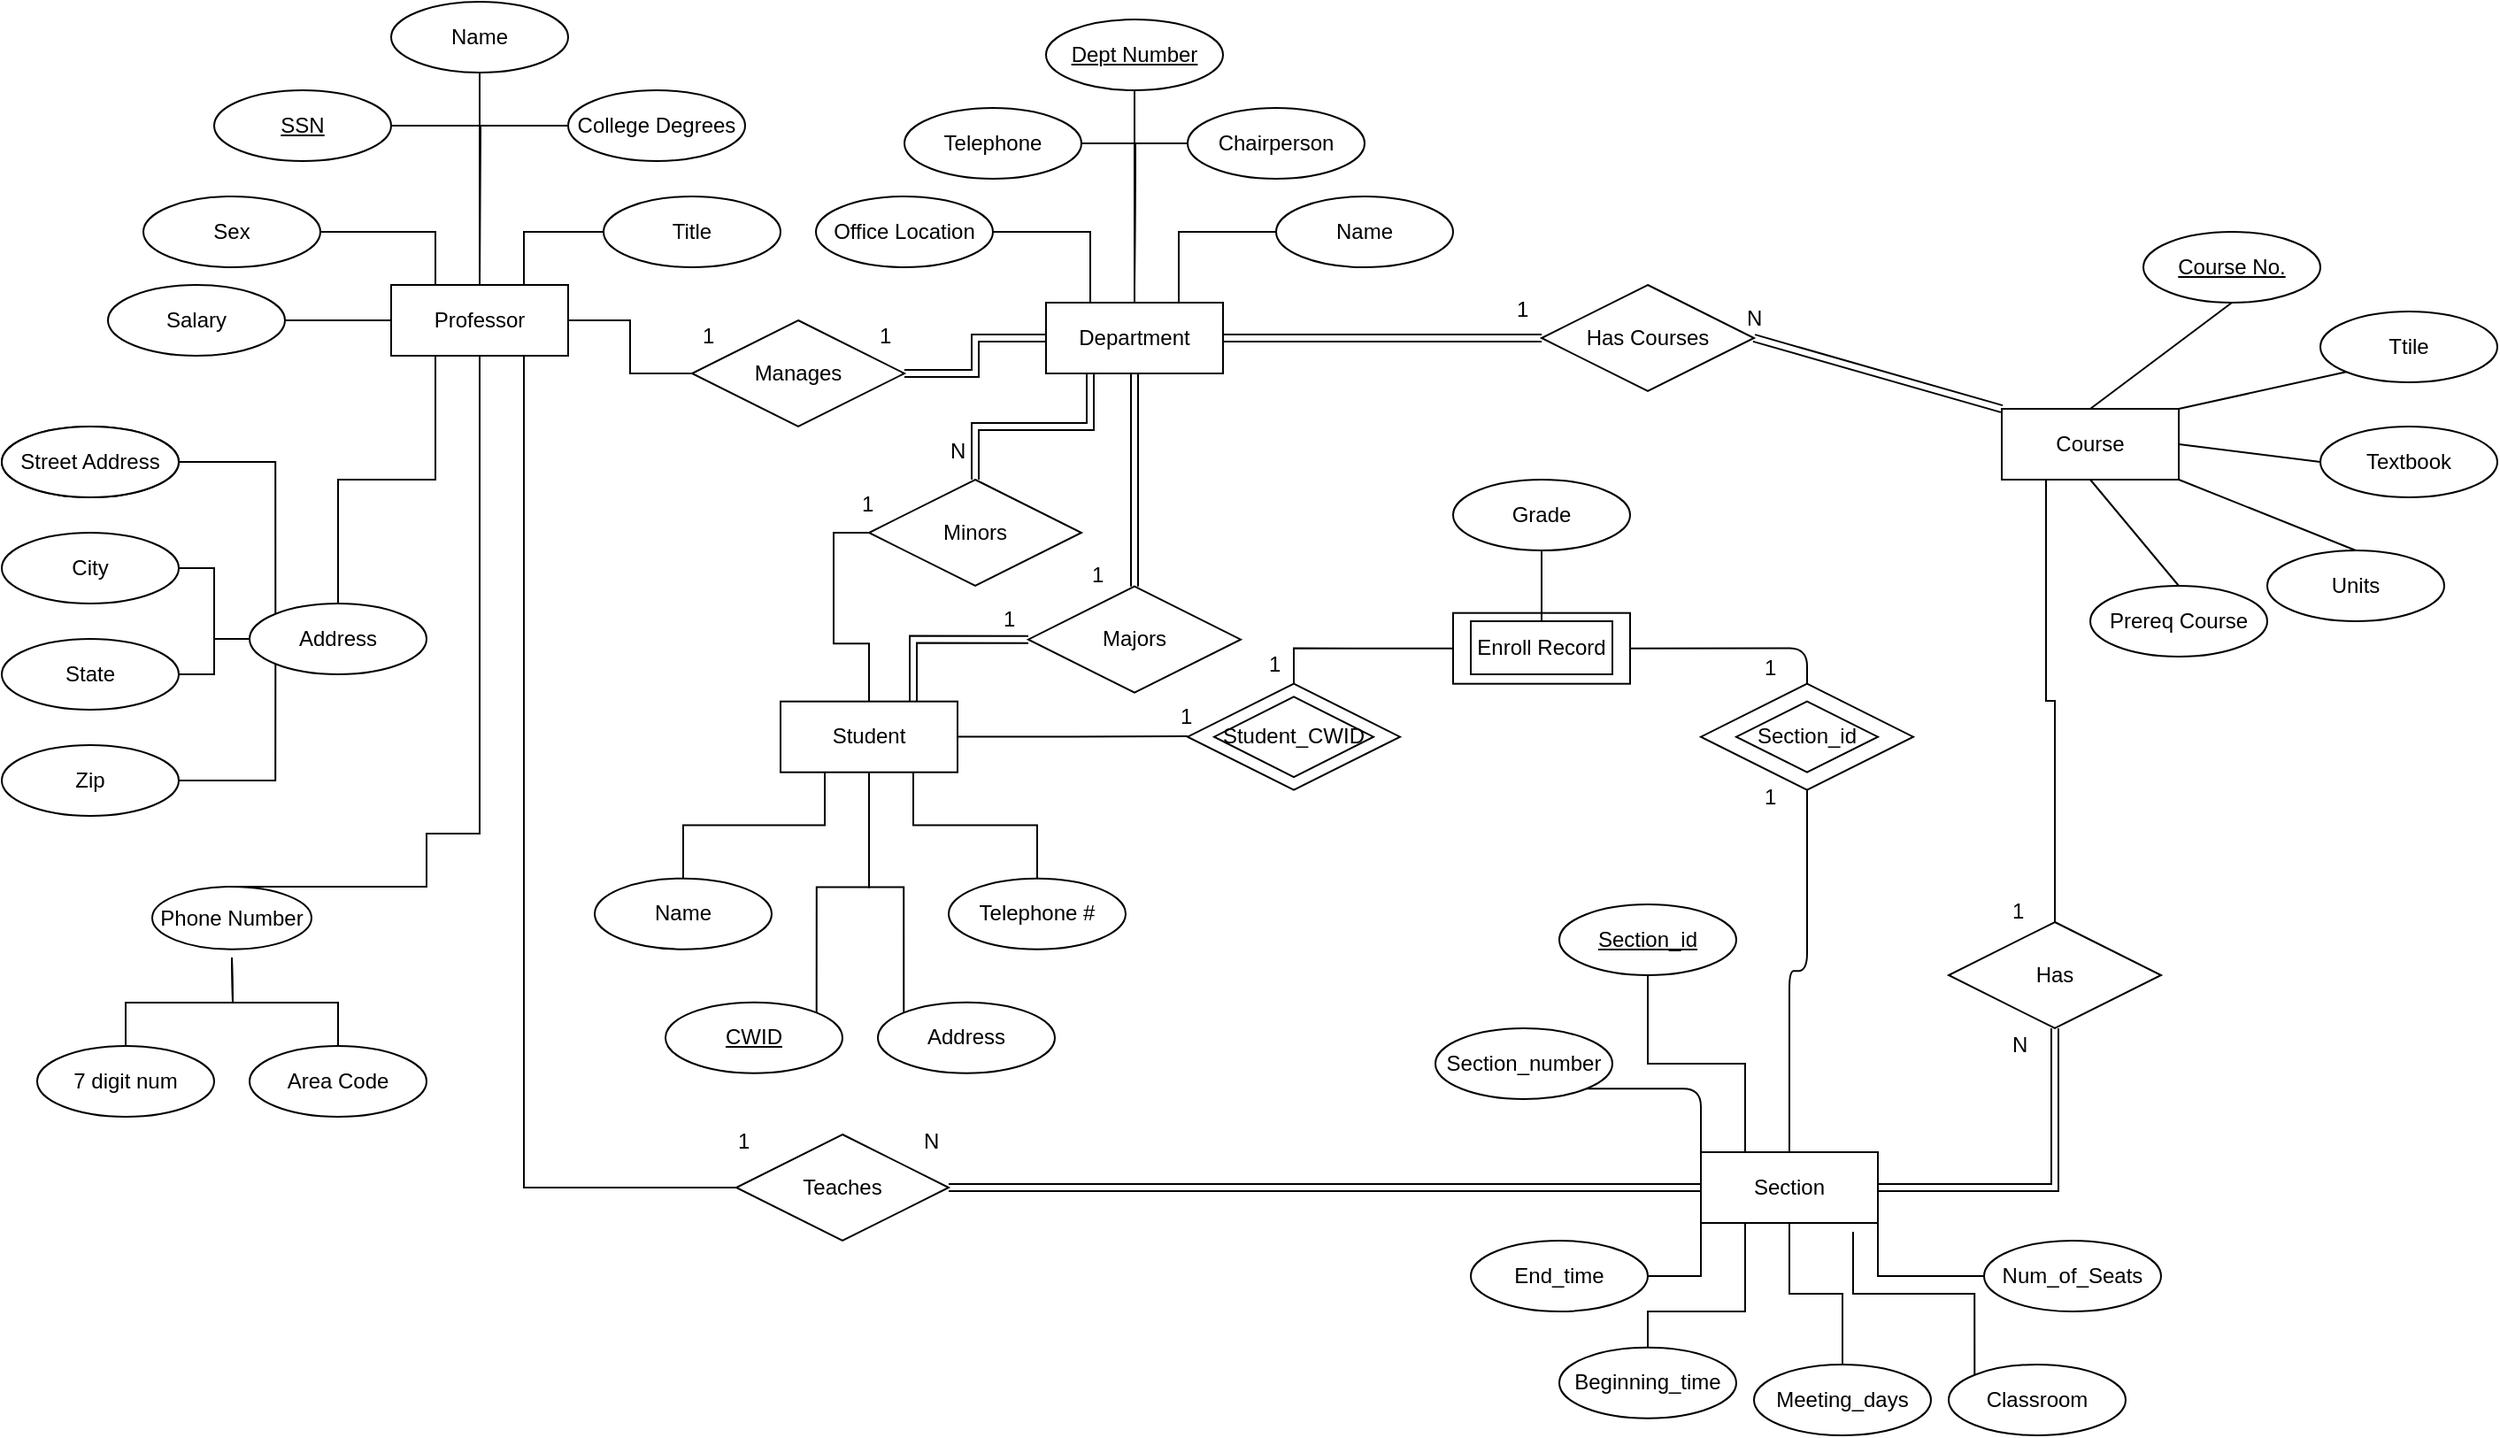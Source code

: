 <mxfile>
    <diagram id="AXxeeKyuV5BmA-bGrMTp" name="Page-1">
        <mxGraphModel dx="2447" dy="1129" grid="1" gridSize="10" guides="1" tooltips="1" connect="1" arrows="1" fold="1" page="1" pageScale="1" pageWidth="850" pageHeight="1100" math="0" shadow="0">
            <root>
                <mxCell id="0"/>
                <mxCell id="1" parent="0"/>
                <mxCell id="84" style="edgeStyle=orthogonalEdgeStyle;rounded=0;orthogonalLoop=1;jettySize=auto;html=1;exitX=0.75;exitY=1;exitDx=0;exitDy=0;entryX=0.5;entryY=0;entryDx=0;entryDy=0;endArrow=none;endFill=0;" parent="1" source="2" edge="1">
                    <mxGeometry relative="1" as="geometry">
                        <Array as="points">
                            <mxPoint x="220" y="210"/>
                            <mxPoint x="220" y="480"/>
                            <mxPoint x="190" y="480"/>
                        </Array>
                        <mxPoint x="80" y="510" as="targetPoint"/>
                    </mxGeometry>
                </mxCell>
                <mxCell id="125" style="edgeStyle=orthogonalEdgeStyle;rounded=0;orthogonalLoop=1;jettySize=auto;html=1;exitX=0.75;exitY=1;exitDx=0;exitDy=0;entryX=0;entryY=0.5;entryDx=0;entryDy=0;endArrow=none;endFill=0;" parent="1" source="2" target="124" edge="1">
                    <mxGeometry relative="1" as="geometry"/>
                </mxCell>
                <mxCell id="2" value="Professor" style="whiteSpace=wrap;html=1;align=center;" parent="1" vertex="1">
                    <mxGeometry x="170" y="170" width="100" height="40" as="geometry"/>
                </mxCell>
                <mxCell id="105" style="edgeStyle=orthogonalEdgeStyle;rounded=0;orthogonalLoop=1;jettySize=auto;html=1;exitX=1;exitY=0.5;exitDx=0;exitDy=0;entryX=0.5;entryY=0;entryDx=0;entryDy=0;endArrow=none;endFill=0;" parent="1" source="4" target="2" edge="1">
                    <mxGeometry relative="1" as="geometry"/>
                </mxCell>
                <mxCell id="4" value="&lt;u&gt;SSN&lt;/u&gt;" style="ellipse;whiteSpace=wrap;html=1;align=center;" parent="1" vertex="1">
                    <mxGeometry x="70" y="60" width="100" height="40" as="geometry"/>
                </mxCell>
                <mxCell id="8" value="" style="edgeStyle=orthogonalEdgeStyle;rounded=0;orthogonalLoop=1;jettySize=auto;html=1;endArrow=none;endFill=0;" parent="1" source="9" target="2" edge="1">
                    <mxGeometry relative="1" as="geometry"/>
                </mxCell>
                <mxCell id="9" value="Name" style="ellipse;whiteSpace=wrap;html=1;align=center;" parent="1" vertex="1">
                    <mxGeometry x="170" y="10" width="100" height="40" as="geometry"/>
                </mxCell>
                <mxCell id="10" style="edgeStyle=orthogonalEdgeStyle;rounded=0;orthogonalLoop=1;jettySize=auto;html=1;exitX=0.5;exitY=0;exitDx=0;exitDy=0;entryX=0.25;entryY=1;entryDx=0;entryDy=0;endArrow=none;endFill=0;" parent="1" source="12" target="2" edge="1">
                    <mxGeometry relative="1" as="geometry"/>
                </mxCell>
                <mxCell id="11" value="" style="edgeStyle=orthogonalEdgeStyle;rounded=0;orthogonalLoop=1;jettySize=auto;html=1;endArrow=none;endFill=0;" parent="1" source="12" target="23" edge="1">
                    <mxGeometry relative="1" as="geometry"/>
                </mxCell>
                <mxCell id="12" value="Address" style="ellipse;whiteSpace=wrap;html=1;align=center;" parent="1" vertex="1">
                    <mxGeometry x="90" y="350" width="100" height="40" as="geometry"/>
                </mxCell>
                <mxCell id="106" style="edgeStyle=orthogonalEdgeStyle;rounded=0;orthogonalLoop=1;jettySize=auto;html=1;exitX=1;exitY=0.5;exitDx=0;exitDy=0;entryX=0.25;entryY=0;entryDx=0;entryDy=0;endArrow=none;endFill=0;" parent="1" source="14" target="2" edge="1">
                    <mxGeometry relative="1" as="geometry"/>
                </mxCell>
                <mxCell id="14" value="Sex" style="ellipse;whiteSpace=wrap;html=1;align=center;" parent="1" vertex="1">
                    <mxGeometry x="30" y="120" width="100" height="40" as="geometry"/>
                </mxCell>
                <mxCell id="109" style="edgeStyle=orthogonalEdgeStyle;rounded=0;orthogonalLoop=1;jettySize=auto;html=1;exitX=0;exitY=0.5;exitDx=0;exitDy=0;entryX=0.75;entryY=0;entryDx=0;entryDy=0;endArrow=none;endFill=0;" parent="1" source="16" target="2" edge="1">
                    <mxGeometry relative="1" as="geometry"/>
                </mxCell>
                <mxCell id="16" value="Title&lt;span style=&quot;color: rgba(0 , 0 , 0 , 0) ; font-family: monospace ; font-size: 0px&quot;&gt;%3CmxGraphModel%3E%3Croot%3E%3CmxCell%20id%3D%220%22%2F%3E%3CmxCell%20id%3D%221%22%20parent%3D%220%22%2F%3E%3CmxCell%20id%3D%222%22%20value%3D%22Address%22%20style%3D%22ellipse%3BwhiteSpace%3Dwrap%3Bhtml%3D1%3Balign%3Dcenter%3B%22%20vertex%3D%221%22%20parent%3D%221%22%3E%3CmxGeometry%20x%3D%2230%22%20y%3D%22230%22%20width%3D%22100%22%20height%3D%2240%22%20as%3D%22geometry%22%2F%3E%3C%2FmxCell%3E%3C%2Froot%3E%3C%2FmxGraphModel%3E&lt;/span&gt;" style="ellipse;whiteSpace=wrap;html=1;align=center;" parent="1" vertex="1">
                    <mxGeometry x="290" y="120" width="100" height="40" as="geometry"/>
                </mxCell>
                <mxCell id="108" value="" style="edgeStyle=orthogonalEdgeStyle;rounded=0;orthogonalLoop=1;jettySize=auto;html=1;endArrow=none;endFill=0;" parent="1" source="18" target="2" edge="1">
                    <mxGeometry relative="1" as="geometry"/>
                </mxCell>
                <mxCell id="18" value="Salary&lt;span style=&quot;color: rgba(0 , 0 , 0 , 0) ; font-family: monospace ; font-size: 0px&quot;&gt;%3CmxGraphModel%3E%3Croot%3E%3CmxCell%20id%3D%220%22%2F%3E%3CmxCell%20id%3D%221%22%20parent%3D%220%22%2F%3E%3CmxCell%20id%3D%222%22%20value%3D%22Address%22%20style%3D%22ellipse%3BwhiteSpace%3Dwrap%3Bhtml%3D1%3Balign%3Dcenter%3B%22%20vertex%3D%221%22%20parent%3D%221%22%3E%3CmxGeometry%20x%3D%2230%22%20y%3D%22230%22%20width%3D%22100%22%20height%3D%2240%22%20as%3D%22geometry%22%2F%3E%3C%2FmxCell%3E%3C%2Froot%3E%3C%2FmxGraphModel%3E&lt;/span&gt;" style="ellipse;whiteSpace=wrap;html=1;align=center;" parent="1" vertex="1">
                    <mxGeometry x="10" y="170" width="100" height="40" as="geometry"/>
                </mxCell>
                <mxCell id="104" style="edgeStyle=orthogonalEdgeStyle;rounded=0;orthogonalLoop=1;jettySize=auto;html=1;exitX=0;exitY=0.5;exitDx=0;exitDy=0;endArrow=none;endFill=0;" parent="1" source="20" edge="1">
                    <mxGeometry relative="1" as="geometry">
                        <mxPoint x="220" y="170" as="targetPoint"/>
                    </mxGeometry>
                </mxCell>
                <mxCell id="20" value="College Degrees" style="ellipse;whiteSpace=wrap;html=1;align=center;" parent="1" vertex="1">
                    <mxGeometry x="270" y="60" width="100" height="40" as="geometry"/>
                </mxCell>
                <mxCell id="21" style="edgeStyle=orthogonalEdgeStyle;rounded=0;orthogonalLoop=1;jettySize=auto;html=1;exitX=1;exitY=0.5;exitDx=0;exitDy=0;entryX=0;entryY=0.5;entryDx=0;entryDy=0;endArrow=none;endFill=0;" parent="1" source="22" target="12" edge="1">
                    <mxGeometry relative="1" as="geometry"/>
                </mxCell>
                <mxCell id="22" value="State&lt;span style=&quot;color: rgba(0 , 0 , 0 , 0) ; font-family: monospace ; font-size: 0px&quot;&gt;%3CmxGraphModel%3E%3Croot%3E%3CmxCell%20id%3D%220%22%2F%3E%3CmxCell%20id%3D%221%22%20parent%3D%220%22%2F%3E%3CmxCell%20id%3D%222%22%20value%3D%22Address%22%20style%3D%22ellipse%3BwhiteSpace%3Dwrap%3Bhtml%3D1%3Balign%3Dcenter%3B%22%20vertex%3D%221%22%20parent%3D%221%22%3E%3CmxGeometry%20x%3D%2290%22%20y%3D%22240%22%20width%3D%22100%22%20height%3D%2240%22%20as%3D%22geometry%22%2F%3E%3C%2FmxCell%3E%3C%2Froot%3E%3C%2FmxGraphModel%3E&lt;/span&gt;&lt;span style=&quot;color: rgba(0 , 0 , 0 , 0) ; font-family: monospace ; font-size: 0px&quot;&gt;%3CmxGraphModel%3E%3Croot%3E%3CmxCell%20id%3D%220%22%2F%3E%3CmxCell%20id%3D%221%22%20parent%3D%220%22%2F%3E%3CmxCell%20id%3D%222%22%20value%3D%22Address%22%20style%3D%22ellipse%3BwhiteSpace%3Dwrap%3Bhtml%3D1%3Balign%3Dcenter%3B%22%20vertex%3D%221%22%20parent%3D%221%22%3E%3CmxGeometry%20x%3D%2290%22%20y%3D%22240%22%20width%3D%22100%22%20height%3D%2240%22%20as%3D%22geometry%22%2F%3E%3C%2FmxCell%3E%3C%2Froot%3E%3C%2FmxGraphModel%3E&lt;/span&gt;" style="ellipse;whiteSpace=wrap;html=1;align=center;" parent="1" vertex="1">
                    <mxGeometry x="-50" y="370" width="100" height="40" as="geometry"/>
                </mxCell>
                <mxCell id="23" value="City" style="ellipse;whiteSpace=wrap;html=1;align=center;" parent="1" vertex="1">
                    <mxGeometry x="-50" y="310" width="100" height="40" as="geometry"/>
                </mxCell>
                <mxCell id="24" style="edgeStyle=orthogonalEdgeStyle;rounded=0;orthogonalLoop=1;jettySize=auto;html=1;exitX=1;exitY=0.5;exitDx=0;exitDy=0;entryX=0;entryY=0;entryDx=0;entryDy=0;endArrow=none;endFill=0;" parent="1" source="25" target="12" edge="1">
                    <mxGeometry relative="1" as="geometry"/>
                </mxCell>
                <mxCell id="25" value="" style="ellipse;whiteSpace=wrap;html=1;align=center;" parent="1" vertex="1">
                    <mxGeometry x="-50" y="250" width="100" height="40" as="geometry"/>
                </mxCell>
                <mxCell id="26" style="edgeStyle=orthogonalEdgeStyle;rounded=0;orthogonalLoop=1;jettySize=auto;html=1;exitX=1;exitY=0.5;exitDx=0;exitDy=0;entryX=0;entryY=1;entryDx=0;entryDy=0;endArrow=none;endFill=0;" parent="1" source="27" target="12" edge="1">
                    <mxGeometry relative="1" as="geometry"/>
                </mxCell>
                <mxCell id="27" value="Zip" style="ellipse;whiteSpace=wrap;html=1;align=center;" parent="1" vertex="1">
                    <mxGeometry x="-50" y="430" width="100" height="40" as="geometry"/>
                </mxCell>
                <mxCell id="92" style="edgeStyle=orthogonalEdgeStyle;rounded=0;orthogonalLoop=1;jettySize=auto;html=1;exitX=0.5;exitY=0;exitDx=0;exitDy=0;entryX=0.5;entryY=1;entryDx=0;entryDy=0;endArrow=none;endFill=0;" parent="1" source="29" edge="1">
                    <mxGeometry relative="1" as="geometry">
                        <mxPoint x="80" y="550" as="targetPoint"/>
                    </mxGeometry>
                </mxCell>
                <mxCell id="29" value="Area Code" style="ellipse;whiteSpace=wrap;html=1;align=center;" parent="1" vertex="1">
                    <mxGeometry x="90" y="600" width="100" height="40" as="geometry"/>
                </mxCell>
                <mxCell id="91" style="edgeStyle=orthogonalEdgeStyle;rounded=0;orthogonalLoop=1;jettySize=auto;html=1;exitX=0.5;exitY=0;exitDx=0;exitDy=0;entryX=0.5;entryY=1;entryDx=0;entryDy=0;endArrow=none;endFill=0;" parent="1" source="30" edge="1">
                    <mxGeometry relative="1" as="geometry">
                        <mxPoint x="80" y="550" as="targetPoint"/>
                    </mxGeometry>
                </mxCell>
                <mxCell id="30" value="7 digit num" style="ellipse;whiteSpace=wrap;html=1;align=center;" parent="1" vertex="1">
                    <mxGeometry x="-30" y="600" width="100" height="40" as="geometry"/>
                </mxCell>
                <mxCell id="73" style="edgeStyle=orthogonalEdgeStyle;rounded=0;orthogonalLoop=1;jettySize=auto;html=1;exitX=0.5;exitY=0;exitDx=0;exitDy=0;entryX=0.5;entryY=1;entryDx=0;entryDy=0;endArrow=none;endFill=0;" parent="1" source="32" target="33" edge="1">
                    <mxGeometry relative="1" as="geometry"/>
                </mxCell>
                <mxCell id="184" style="edgeStyle=none;html=1;exitX=1;exitY=0.5;exitDx=0;exitDy=0;entryX=0;entryY=0.5;entryDx=0;entryDy=0;endArrow=none;endFill=0;shape=link;" parent="1" source="32" target="183" edge="1">
                    <mxGeometry relative="1" as="geometry"/>
                </mxCell>
                <mxCell id="32" value="Department" style="whiteSpace=wrap;html=1;align=center;" parent="1" vertex="1">
                    <mxGeometry x="540" y="180" width="100" height="40" as="geometry"/>
                </mxCell>
                <mxCell id="33" value="&lt;u&gt;Dept Number&lt;/u&gt;" style="ellipse;whiteSpace=wrap;html=1;align=center;" parent="1" vertex="1">
                    <mxGeometry x="540" y="20" width="100" height="40" as="geometry"/>
                </mxCell>
                <mxCell id="74" value="Course" style="whiteSpace=wrap;html=1;align=center;" parent="1" vertex="1">
                    <mxGeometry x="1080" y="240" width="100" height="40" as="geometry"/>
                </mxCell>
                <mxCell id="98" style="edgeStyle=orthogonalEdgeStyle;rounded=0;orthogonalLoop=1;jettySize=auto;html=1;exitX=1;exitY=0.5;exitDx=0;exitDy=0;endArrow=none;endFill=0;" parent="1" source="75" edge="1">
                    <mxGeometry relative="1" as="geometry">
                        <mxPoint x="590" y="170" as="targetPoint"/>
                    </mxGeometry>
                </mxCell>
                <mxCell id="75" value="Telephone" style="ellipse;whiteSpace=wrap;html=1;align=center;" parent="1" vertex="1">
                    <mxGeometry x="460" y="70" width="100" height="40" as="geometry"/>
                </mxCell>
                <mxCell id="102" style="edgeStyle=orthogonalEdgeStyle;rounded=0;orthogonalLoop=1;jettySize=auto;html=1;exitX=0;exitY=0.5;exitDx=0;exitDy=0;entryX=0.75;entryY=0;entryDx=0;entryDy=0;endArrow=none;endFill=0;" parent="1" source="76" target="32" edge="1">
                    <mxGeometry relative="1" as="geometry"/>
                </mxCell>
                <mxCell id="76" value="Name&lt;span style=&quot;color: rgba(0 , 0 , 0 , 0) ; font-family: monospace ; font-size: 0px&quot;&gt;%3CmxGraphModel%3E%3Croot%3E%3CmxCell%20id%3D%220%22%2F%3E%3CmxCell%20id%3D%221%22%20parent%3D%220%22%2F%3E%3CmxCell%20id%3D%222%22%20value%3D%22%26lt%3Bu%26gt%3BUnique%20Number%26lt%3B%2Fu%26gt%3B%22%20style%3D%22ellipse%3BwhiteSpace%3Dwrap%3Bhtml%3D1%3Balign%3Dcenter%3B%22%20vertex%3D%221%22%20parent%3D%221%22%3E%3CmxGeometry%20x%3D%22510%22%20y%3D%22390%22%20width%3D%22100%22%20height%3D%2240%22%20as%3D%22geometry%22%2F%3E%3C%2FmxCell%3E%3C%2Froot%3E%3C%2FmxGraphModel%3E&lt;/span&gt;" style="ellipse;whiteSpace=wrap;html=1;align=center;" parent="1" vertex="1">
                    <mxGeometry x="670" y="120" width="100" height="40" as="geometry"/>
                </mxCell>
                <mxCell id="77" value="Course No." style="ellipse;whiteSpace=wrap;html=1;align=center;fontStyle=4;" parent="1" vertex="1">
                    <mxGeometry x="1160" y="140" width="100" height="40" as="geometry"/>
                </mxCell>
                <mxCell id="97" style="edgeStyle=orthogonalEdgeStyle;rounded=0;orthogonalLoop=1;jettySize=auto;html=1;exitX=1;exitY=0.5;exitDx=0;exitDy=0;entryX=0.25;entryY=0;entryDx=0;entryDy=0;endArrow=none;endFill=0;" parent="1" source="78" target="32" edge="1">
                    <mxGeometry relative="1" as="geometry"/>
                </mxCell>
                <mxCell id="78" value="Office Location" style="ellipse;whiteSpace=wrap;html=1;align=center;" parent="1" vertex="1">
                    <mxGeometry x="410" y="120" width="100" height="40" as="geometry"/>
                </mxCell>
                <mxCell id="79" value="Ttile" style="ellipse;whiteSpace=wrap;html=1;align=center;" parent="1" vertex="1">
                    <mxGeometry x="1260" y="185" width="100" height="40" as="geometry"/>
                </mxCell>
                <mxCell id="80" value="Textbook" style="ellipse;whiteSpace=wrap;html=1;align=center;" parent="1" vertex="1">
                    <mxGeometry x="1260" y="250" width="100" height="40" as="geometry"/>
                </mxCell>
                <mxCell id="81" value="Units" style="ellipse;whiteSpace=wrap;html=1;align=center;" parent="1" vertex="1">
                    <mxGeometry x="1230" y="320" width="100" height="40" as="geometry"/>
                </mxCell>
                <mxCell id="82" value="Prereq Course" style="ellipse;whiteSpace=wrap;html=1;align=center;" parent="1" vertex="1">
                    <mxGeometry x="1130" y="340" width="100" height="40" as="geometry"/>
                </mxCell>
                <mxCell id="100" style="edgeStyle=orthogonalEdgeStyle;rounded=0;orthogonalLoop=1;jettySize=auto;html=1;exitX=0;exitY=0.5;exitDx=0;exitDy=0;endArrow=none;endFill=0;" parent="1" source="83" edge="1">
                    <mxGeometry relative="1" as="geometry">
                        <mxPoint x="590" y="170" as="targetPoint"/>
                    </mxGeometry>
                </mxCell>
                <mxCell id="83" value="Chairperson" style="ellipse;whiteSpace=wrap;html=1;align=center;" parent="1" vertex="1">
                    <mxGeometry x="620" y="70" width="100" height="40" as="geometry"/>
                </mxCell>
                <mxCell id="164" style="edgeStyle=orthogonalEdgeStyle;rounded=0;orthogonalLoop=1;jettySize=auto;html=1;exitX=1;exitY=0.5;exitDx=0;exitDy=0;entryX=0.5;entryY=1;entryDx=0;entryDy=0;endArrow=none;endFill=0;shape=link;" parent="1" source="85" target="127" edge="1">
                    <mxGeometry relative="1" as="geometry"/>
                </mxCell>
                <mxCell id="85" value="Section" style="whiteSpace=wrap;html=1;align=center;" parent="1" vertex="1">
                    <mxGeometry x="910" y="660" width="100" height="40" as="geometry"/>
                </mxCell>
                <mxCell id="86" style="edgeStyle=orthogonalEdgeStyle;rounded=0;orthogonalLoop=1;jettySize=auto;html=1;exitX=0.5;exitY=1;exitDx=0;exitDy=0;" parent="1" source="77" target="77" edge="1">
                    <mxGeometry relative="1" as="geometry"/>
                </mxCell>
                <mxCell id="94" value="Section_id" style="ellipse;whiteSpace=wrap;html=1;align=center;fontStyle=4;" parent="1" vertex="1">
                    <mxGeometry x="830" y="520" width="100" height="40" as="geometry"/>
                </mxCell>
                <mxCell id="96" value="Classroom" style="ellipse;whiteSpace=wrap;html=1;align=center;" parent="1" vertex="1">
                    <mxGeometry x="1050" y="780" width="100" height="40" as="geometry"/>
                </mxCell>
                <mxCell id="101" value="Num_of_Seats" style="ellipse;whiteSpace=wrap;html=1;align=center;" parent="1" vertex="1">
                    <mxGeometry x="1070" y="710" width="100" height="40" as="geometry"/>
                </mxCell>
                <mxCell id="103" value="Meeting_days" style="ellipse;whiteSpace=wrap;html=1;align=center;" parent="1" vertex="1">
                    <mxGeometry x="940" y="780" width="100" height="40" as="geometry"/>
                </mxCell>
                <mxCell id="107" value="Beginning_time" style="ellipse;whiteSpace=wrap;html=1;align=center;" parent="1" vertex="1">
                    <mxGeometry x="830" y="770.34" width="100" height="40" as="geometry"/>
                </mxCell>
                <mxCell id="110" value="End_time" style="ellipse;whiteSpace=wrap;html=1;align=center;" parent="1" vertex="1">
                    <mxGeometry x="780" y="710" width="100" height="40" as="geometry"/>
                </mxCell>
                <mxCell id="113" value="" style="edgeStyle=orthogonalEdgeStyle;rounded=0;orthogonalLoop=1;jettySize=auto;html=1;endArrow=none;endFill=0;shape=link;" parent="1" source="111" target="32" edge="1">
                    <mxGeometry relative="1" as="geometry"/>
                </mxCell>
                <mxCell id="115" value="" style="edgeStyle=orthogonalEdgeStyle;rounded=0;orthogonalLoop=1;jettySize=auto;html=1;endArrow=none;endFill=0;" parent="1" source="111" target="2" edge="1">
                    <mxGeometry relative="1" as="geometry"/>
                </mxCell>
                <mxCell id="111" value="Manages" style="shape=rhombus;perimeter=rhombusPerimeter;whiteSpace=wrap;html=1;align=center;" parent="1" vertex="1">
                    <mxGeometry x="340" y="190" width="120" height="60" as="geometry"/>
                </mxCell>
                <mxCell id="112" value="" style="endArrow=none;html=1;rounded=0;exitX=0.5;exitY=1;exitDx=0;exitDy=0;entryX=0.5;entryY=0;entryDx=0;entryDy=0;" parent="1" source="77" target="74" edge="1">
                    <mxGeometry relative="1" as="geometry">
                        <mxPoint x="1030" y="350" as="sourcePoint"/>
                        <mxPoint x="1190" y="350" as="targetPoint"/>
                    </mxGeometry>
                </mxCell>
                <mxCell id="114" value="" style="endArrow=none;html=1;rounded=0;exitX=0;exitY=1;exitDx=0;exitDy=0;entryX=1;entryY=0;entryDx=0;entryDy=0;" parent="1" source="79" target="74" edge="1">
                    <mxGeometry relative="1" as="geometry">
                        <mxPoint x="1030" y="350" as="sourcePoint"/>
                        <mxPoint x="1190" y="350" as="targetPoint"/>
                    </mxGeometry>
                </mxCell>
                <mxCell id="116" value="" style="endArrow=none;html=1;rounded=0;exitX=1;exitY=0.5;exitDx=0;exitDy=0;entryX=0;entryY=0.5;entryDx=0;entryDy=0;" parent="1" source="74" target="80" edge="1">
                    <mxGeometry relative="1" as="geometry">
                        <mxPoint x="1030" y="350" as="sourcePoint"/>
                        <mxPoint x="1190" y="350" as="targetPoint"/>
                    </mxGeometry>
                </mxCell>
                <mxCell id="117" value="" style="endArrow=none;html=1;rounded=0;exitX=1;exitY=1;exitDx=0;exitDy=0;entryX=0.5;entryY=0;entryDx=0;entryDy=0;" parent="1" source="74" target="81" edge="1">
                    <mxGeometry relative="1" as="geometry">
                        <mxPoint x="1030" y="350" as="sourcePoint"/>
                        <mxPoint x="1190" y="350" as="targetPoint"/>
                    </mxGeometry>
                </mxCell>
                <mxCell id="118" value="" style="endArrow=none;html=1;rounded=0;exitX=0.5;exitY=1;exitDx=0;exitDy=0;entryX=0.5;entryY=0;entryDx=0;entryDy=0;" parent="1" source="74" target="82" edge="1">
                    <mxGeometry relative="1" as="geometry">
                        <mxPoint x="1030" y="350" as="sourcePoint"/>
                        <mxPoint x="1190" y="350" as="targetPoint"/>
                    </mxGeometry>
                </mxCell>
                <mxCell id="119" value="1" style="text;strokeColor=none;fillColor=none;spacingLeft=4;spacingRight=4;overflow=hidden;rotatable=0;points=[[0,0.5],[1,0.5]];portConstraint=eastwest;fontSize=12;" parent="1" vertex="1">
                    <mxGeometry x="340" y="185" width="20" height="30" as="geometry"/>
                </mxCell>
                <mxCell id="120" value="1" style="text;strokeColor=none;fillColor=none;spacingLeft=4;spacingRight=4;overflow=hidden;rotatable=0;points=[[0,0.5],[1,0.5]];portConstraint=eastwest;fontSize=12;" parent="1" vertex="1">
                    <mxGeometry x="440" y="185" width="20" height="30" as="geometry"/>
                </mxCell>
                <mxCell id="147" style="edgeStyle=orthogonalEdgeStyle;rounded=0;orthogonalLoop=1;jettySize=auto;html=1;exitX=0.5;exitY=1;exitDx=0;exitDy=0;entryX=1;entryY=0;entryDx=0;entryDy=0;endArrow=none;endFill=0;" parent="1" source="121" target="137" edge="1">
                    <mxGeometry relative="1" as="geometry"/>
                </mxCell>
                <mxCell id="149" style="edgeStyle=orthogonalEdgeStyle;rounded=0;orthogonalLoop=1;jettySize=auto;html=1;exitX=0.75;exitY=1;exitDx=0;exitDy=0;entryX=0.5;entryY=0;entryDx=0;entryDy=0;endArrow=none;endFill=0;" parent="1" source="121" target="140" edge="1">
                    <mxGeometry relative="1" as="geometry"/>
                </mxCell>
                <mxCell id="150" style="edgeStyle=orthogonalEdgeStyle;rounded=0;orthogonalLoop=1;jettySize=auto;html=1;exitX=0.25;exitY=1;exitDx=0;exitDy=0;entryX=0.5;entryY=0;entryDx=0;entryDy=0;endArrow=none;endFill=0;" parent="1" source="121" target="136" edge="1">
                    <mxGeometry relative="1" as="geometry"/>
                </mxCell>
                <mxCell id="152" value="" style="edgeStyle=orthogonalEdgeStyle;rounded=0;orthogonalLoop=1;jettySize=auto;html=1;endArrow=none;endFill=0;" parent="1" source="121" edge="1">
                    <mxGeometry relative="1" as="geometry">
                        <mxPoint x="620" y="425" as="targetPoint"/>
                    </mxGeometry>
                </mxCell>
                <mxCell id="172" style="edgeStyle=orthogonalEdgeStyle;rounded=0;orthogonalLoop=1;jettySize=auto;html=1;exitX=0.75;exitY=0;exitDx=0;exitDy=0;entryX=0;entryY=0.5;entryDx=0;entryDy=0;endArrow=none;endFill=0;shape=link;" parent="1" source="121" target="151" edge="1">
                    <mxGeometry relative="1" as="geometry"/>
                </mxCell>
                <mxCell id="121" value="Student" style="whiteSpace=wrap;html=1;align=center;" parent="1" vertex="1">
                    <mxGeometry x="390" y="405.34" width="100" height="40" as="geometry"/>
                </mxCell>
                <mxCell id="162" style="edgeStyle=orthogonalEdgeStyle;rounded=0;orthogonalLoop=1;jettySize=auto;html=1;exitX=1;exitY=0.5;exitDx=0;exitDy=0;entryX=0;entryY=0.5;entryDx=0;entryDy=0;endArrow=none;endFill=0;shape=link;" parent="1" source="124" target="85" edge="1">
                    <mxGeometry relative="1" as="geometry"/>
                </mxCell>
                <mxCell id="124" value="Teaches" style="shape=rhombus;perimeter=rhombusPerimeter;whiteSpace=wrap;html=1;align=center;" parent="1" vertex="1">
                    <mxGeometry x="365" y="650" width="120" height="60" as="geometry"/>
                </mxCell>
                <mxCell id="169" style="edgeStyle=orthogonalEdgeStyle;rounded=0;orthogonalLoop=1;jettySize=auto;html=1;exitX=0.5;exitY=0;exitDx=0;exitDy=0;entryX=0.25;entryY=1;entryDx=0;entryDy=0;endArrow=none;endFill=0;" parent="1" source="127" target="74" edge="1">
                    <mxGeometry relative="1" as="geometry"/>
                </mxCell>
                <mxCell id="127" value="Has" style="shape=rhombus;perimeter=rhombusPerimeter;whiteSpace=wrap;html=1;align=center;" parent="1" vertex="1">
                    <mxGeometry x="1050" y="530" width="120" height="60" as="geometry"/>
                </mxCell>
                <mxCell id="130" value="1" style="text;strokeColor=none;fillColor=none;spacingLeft=4;spacingRight=4;overflow=hidden;rotatable=0;points=[[0,0.5],[1,0.5]];portConstraint=eastwest;fontSize=12;" parent="1" vertex="1">
                    <mxGeometry x="360" y="640" width="20" height="30" as="geometry"/>
                </mxCell>
                <mxCell id="131" value="N" style="text;strokeColor=none;fillColor=none;spacingLeft=4;spacingRight=4;overflow=hidden;rotatable=0;points=[[0,0.5],[1,0.5]];portConstraint=eastwest;fontSize=12;" parent="1" vertex="1">
                    <mxGeometry x="465" y="640" width="20" height="30" as="geometry"/>
                </mxCell>
                <mxCell id="135" value="" style="endArrow=none;html=1;rounded=0;exitX=1;exitY=1;exitDx=0;exitDy=0;entryX=0;entryY=0.5;entryDx=0;entryDy=0;edgeStyle=orthogonalEdgeStyle;" parent="1" source="85" target="101" edge="1">
                    <mxGeometry relative="1" as="geometry">
                        <mxPoint x="960" y="840.34" as="sourcePoint"/>
                        <mxPoint x="1070" y="710.34" as="targetPoint"/>
                    </mxGeometry>
                </mxCell>
                <mxCell id="136" value="Name&lt;span style=&quot;color: rgba(0 , 0 , 0 , 0) ; font-family: monospace ; font-size: 0px&quot;&gt;%3CmxGraphModel%3E%3Croot%3E%3CmxCell%20id%3D%220%22%2F%3E%3CmxCell%20id%3D%221%22%20parent%3D%220%22%2F%3E%3CmxCell%20id%3D%222%22%20value%3D%22Area%20Code%22%20style%3D%22ellipse%3BwhiteSpace%3Dwrap%3Bhtml%3D1%3Balign%3Dcenter%3B%22%20vertex%3D%221%22%20parent%3D%221%22%3E%3CmxGeometry%20x%3D%22200%22%20y%3D%22595%22%20width%3D%22100%22%20height%3D%2240%22%20as%3D%22geometry%22%2F%3E%3C%2FmxCell%3E%3C%2Froot%3E%3C%2FmxGraphModel%3E&lt;/span&gt;" style="ellipse;whiteSpace=wrap;html=1;align=center;" parent="1" vertex="1">
                    <mxGeometry x="285" y="505.34" width="100" height="40" as="geometry"/>
                </mxCell>
                <mxCell id="137" value="&lt;u&gt;CWID&lt;/u&gt;" style="ellipse;whiteSpace=wrap;html=1;align=center;" parent="1" vertex="1">
                    <mxGeometry x="325" y="575.34" width="100" height="40" as="geometry"/>
                </mxCell>
                <mxCell id="138" value="" style="endArrow=none;html=1;rounded=0;exitX=0.86;exitY=1.125;exitDx=0;exitDy=0;exitPerimeter=0;entryX=0;entryY=0;entryDx=0;entryDy=0;edgeStyle=orthogonalEdgeStyle;" parent="1" source="85" target="96" edge="1">
                    <mxGeometry relative="1" as="geometry">
                        <mxPoint x="960" y="840.34" as="sourcePoint"/>
                        <mxPoint x="1120" y="840.34" as="targetPoint"/>
                        <Array as="points">
                            <mxPoint x="996" y="740"/>
                            <mxPoint x="1065" y="740"/>
                        </Array>
                    </mxGeometry>
                </mxCell>
                <mxCell id="140" value="Telephone #" style="ellipse;whiteSpace=wrap;html=1;align=center;" parent="1" vertex="1">
                    <mxGeometry x="485" y="505.34" width="100" height="40" as="geometry"/>
                </mxCell>
                <mxCell id="148" style="edgeStyle=orthogonalEdgeStyle;rounded=0;orthogonalLoop=1;jettySize=auto;html=1;exitX=0;exitY=0;exitDx=0;exitDy=0;entryX=0.5;entryY=1;entryDx=0;entryDy=0;endArrow=none;endFill=0;" parent="1" source="141" target="121" edge="1">
                    <mxGeometry relative="1" as="geometry"/>
                </mxCell>
                <mxCell id="141" value="Address" style="ellipse;whiteSpace=wrap;html=1;align=center;" parent="1" vertex="1">
                    <mxGeometry x="445" y="575.34" width="100" height="40" as="geometry"/>
                </mxCell>
                <mxCell id="142" value="" style="endArrow=none;html=1;rounded=0;exitX=0.5;exitY=1;exitDx=0;exitDy=0;entryX=0.25;entryY=0;entryDx=0;entryDy=0;edgeStyle=orthogonalEdgeStyle;" parent="1" source="94" target="85" edge="1">
                    <mxGeometry relative="1" as="geometry">
                        <mxPoint x="960" y="740.34" as="sourcePoint"/>
                        <mxPoint x="1120" y="740.34" as="targetPoint"/>
                    </mxGeometry>
                </mxCell>
                <mxCell id="143" value="" style="endArrow=none;html=1;rounded=0;exitX=0.5;exitY=1;exitDx=0;exitDy=0;entryX=0.5;entryY=0;entryDx=0;entryDy=0;edgeStyle=orthogonalEdgeStyle;" parent="1" source="85" target="103" edge="1">
                    <mxGeometry relative="1" as="geometry">
                        <mxPoint x="960" y="740.34" as="sourcePoint"/>
                        <mxPoint x="1120" y="740.34" as="targetPoint"/>
                    </mxGeometry>
                </mxCell>
                <mxCell id="144" value="" style="endArrow=none;html=1;rounded=0;exitX=0.25;exitY=1;exitDx=0;exitDy=0;entryX=0.5;entryY=0;entryDx=0;entryDy=0;edgeStyle=orthogonalEdgeStyle;" parent="1" source="85" target="107" edge="1">
                    <mxGeometry relative="1" as="geometry">
                        <mxPoint x="960" y="740.34" as="sourcePoint"/>
                        <mxPoint x="1120" y="740.34" as="targetPoint"/>
                        <Array as="points">
                            <mxPoint x="935" y="750"/>
                            <mxPoint x="880" y="750"/>
                        </Array>
                    </mxGeometry>
                </mxCell>
                <mxCell id="145" value="" style="endArrow=none;html=1;rounded=0;exitX=1;exitY=0.5;exitDx=0;exitDy=0;entryX=0;entryY=1;entryDx=0;entryDy=0;edgeStyle=orthogonalEdgeStyle;" parent="1" source="110" target="85" edge="1">
                    <mxGeometry relative="1" as="geometry">
                        <mxPoint x="960" y="740.34" as="sourcePoint"/>
                        <mxPoint x="1120" y="740.34" as="targetPoint"/>
                    </mxGeometry>
                </mxCell>
                <mxCell id="153" value="" style="edgeStyle=orthogonalEdgeStyle;rounded=0;orthogonalLoop=1;jettySize=auto;html=1;endArrow=none;endFill=0;shape=link;" parent="1" source="151" target="32" edge="1">
                    <mxGeometry relative="1" as="geometry"/>
                </mxCell>
                <mxCell id="151" value="Majors" style="shape=rhombus;perimeter=rhombusPerimeter;whiteSpace=wrap;html=1;align=center;" parent="1" vertex="1">
                    <mxGeometry x="530" y="340.34" width="120" height="60" as="geometry"/>
                </mxCell>
                <mxCell id="155" style="edgeStyle=orthogonalEdgeStyle;rounded=0;orthogonalLoop=1;jettySize=auto;html=1;exitX=0.5;exitY=0;exitDx=0;exitDy=0;entryX=0.25;entryY=1;entryDx=0;entryDy=0;endArrow=none;endFill=0;shape=link;" parent="1" source="154" target="32" edge="1">
                    <mxGeometry relative="1" as="geometry"/>
                </mxCell>
                <mxCell id="156" style="edgeStyle=orthogonalEdgeStyle;rounded=0;orthogonalLoop=1;jettySize=auto;html=1;exitX=0;exitY=0.5;exitDx=0;exitDy=0;entryX=0.5;entryY=0;entryDx=0;entryDy=0;endArrow=none;endFill=0;" parent="1" source="154" target="121" edge="1">
                    <mxGeometry relative="1" as="geometry"/>
                </mxCell>
                <mxCell id="154" value="Minors" style="shape=rhombus;perimeter=rhombusPerimeter;whiteSpace=wrap;html=1;align=center;" parent="1" vertex="1">
                    <mxGeometry x="440" y="280" width="120" height="60" as="geometry"/>
                </mxCell>
                <mxCell id="157" value="1" style="text;strokeColor=none;fillColor=none;spacingLeft=4;spacingRight=4;overflow=hidden;rotatable=0;points=[[0,0.5],[1,0.5]];portConstraint=eastwest;fontSize=12;" parent="1" vertex="1">
                    <mxGeometry x="430" y="280" width="20" height="30" as="geometry"/>
                </mxCell>
                <mxCell id="158" value="1" style="text;strokeColor=none;fillColor=none;spacingLeft=4;spacingRight=4;overflow=hidden;rotatable=0;points=[[0,0.5],[1,0.5]];portConstraint=eastwest;fontSize=12;" parent="1" vertex="1">
                    <mxGeometry x="510" y="345" width="20" height="30" as="geometry"/>
                </mxCell>
                <mxCell id="159" value="1" style="text;strokeColor=none;fillColor=none;spacingLeft=4;spacingRight=4;overflow=hidden;rotatable=0;points=[[0,0.5],[1,0.5]];portConstraint=eastwest;fontSize=12;" parent="1" vertex="1">
                    <mxGeometry x="560" y="320" width="20" height="30" as="geometry"/>
                </mxCell>
                <mxCell id="160" value="N" style="text;strokeColor=none;fillColor=none;spacingLeft=4;spacingRight=4;overflow=hidden;rotatable=0;points=[[0,0.5],[1,0.5]];portConstraint=eastwest;fontSize=12;" parent="1" vertex="1">
                    <mxGeometry x="480" y="250" width="20" height="30" as="geometry"/>
                </mxCell>
                <mxCell id="174" style="edgeStyle=orthogonalEdgeStyle;rounded=0;orthogonalLoop=1;jettySize=auto;html=1;exitX=0;exitY=0.5;exitDx=0;exitDy=0;entryX=0.5;entryY=0;entryDx=0;entryDy=0;endArrow=none;endFill=0;" parent="1" source="161" target="173" edge="1">
                    <mxGeometry relative="1" as="geometry"/>
                </mxCell>
                <mxCell id="197" style="edgeStyle=orthogonalEdgeStyle;html=1;exitX=1;exitY=0.5;exitDx=0;exitDy=0;entryX=0.5;entryY=0;entryDx=0;entryDy=0;endArrow=none;endFill=0;" edge="1" parent="1" source="161" target="177">
                    <mxGeometry relative="1" as="geometry"/>
                </mxCell>
                <mxCell id="161" value="Enroll Records" style="whiteSpace=wrap;html=1;align=center;" parent="1" vertex="1">
                    <mxGeometry x="770" y="355.34" width="100" height="40" as="geometry"/>
                </mxCell>
                <mxCell id="166" value="N" style="text;strokeColor=none;fillColor=none;spacingLeft=4;spacingRight=4;overflow=hidden;rotatable=0;points=[[0,0.5],[1,0.5]];portConstraint=eastwest;fontSize=12;" parent="1" vertex="1">
                    <mxGeometry x="1080" y="585.34" width="20" height="30" as="geometry"/>
                </mxCell>
                <mxCell id="167" value="1" style="text;strokeColor=none;fillColor=none;spacingLeft=4;spacingRight=4;overflow=hidden;rotatable=0;points=[[0,0.5],[1,0.5]];portConstraint=eastwest;fontSize=12;" parent="1" vertex="1">
                    <mxGeometry x="1080" y="510" width="20" height="30" as="geometry"/>
                </mxCell>
                <mxCell id="173" value="Student info" style="shape=rhombus;perimeter=rhombusPerimeter;whiteSpace=wrap;html=1;align=center;" parent="1" vertex="1">
                    <mxGeometry x="620" y="395.34" width="120" height="60" as="geometry"/>
                </mxCell>
                <mxCell id="175" value="1" style="text;strokeColor=none;fillColor=none;spacingLeft=4;spacingRight=4;overflow=hidden;rotatable=0;points=[[0,0.5],[1,0.5]];portConstraint=eastwest;fontSize=12;" parent="1" vertex="1">
                    <mxGeometry x="610" y="400" width="20" height="30" as="geometry"/>
                </mxCell>
                <mxCell id="176" value="1" style="text;strokeColor=none;fillColor=none;spacingLeft=4;spacingRight=4;overflow=hidden;rotatable=0;points=[[0,0.5],[1,0.5]];portConstraint=eastwest;fontSize=12;" parent="1" vertex="1">
                    <mxGeometry x="660" y="370.34" width="20" height="30" as="geometry"/>
                </mxCell>
                <mxCell id="198" style="edgeStyle=orthogonalEdgeStyle;html=1;exitX=0.5;exitY=1;exitDx=0;exitDy=0;entryX=0.5;entryY=0;entryDx=0;entryDy=0;endArrow=none;endFill=0;" edge="1" parent="1" source="177" target="85">
                    <mxGeometry relative="1" as="geometry"/>
                </mxCell>
                <mxCell id="177" value="Course info" style="shape=rhombus;perimeter=rhombusPerimeter;whiteSpace=wrap;html=1;align=center;" parent="1" vertex="1">
                    <mxGeometry x="910" y="395.34" width="120" height="60" as="geometry"/>
                </mxCell>
                <mxCell id="180" value="Enroll Record" style="whiteSpace=wrap;html=1;align=center;" parent="1" vertex="1">
                    <mxGeometry x="780" y="360" width="80" height="30" as="geometry"/>
                </mxCell>
                <mxCell id="182" value="" style="edgeStyle=orthogonalEdgeStyle;rounded=0;orthogonalLoop=1;jettySize=auto;html=1;endArrow=none;endFill=0;" parent="1" source="181" target="180" edge="1">
                    <mxGeometry relative="1" as="geometry"/>
                </mxCell>
                <mxCell id="181" value="Grade" style="ellipse;whiteSpace=wrap;html=1;align=center;" parent="1" vertex="1">
                    <mxGeometry x="770" y="280" width="100" height="40" as="geometry"/>
                </mxCell>
                <mxCell id="185" style="edgeStyle=none;html=1;exitX=1;exitY=0.5;exitDx=0;exitDy=0;entryX=0;entryY=0;entryDx=0;entryDy=0;endArrow=none;endFill=0;shape=link;" parent="1" source="183" target="74" edge="1">
                    <mxGeometry relative="1" as="geometry"/>
                </mxCell>
                <mxCell id="183" value="Has Courses" style="shape=rhombus;perimeter=rhombusPerimeter;whiteSpace=wrap;html=1;align=center;" parent="1" vertex="1">
                    <mxGeometry x="820" y="170" width="120" height="60" as="geometry"/>
                </mxCell>
                <mxCell id="186" value="1" style="text;strokeColor=none;fillColor=none;spacingLeft=4;spacingRight=4;overflow=hidden;rotatable=0;points=[[0,0.5],[1,0.5]];portConstraint=eastwest;fontSize=12;" parent="1" vertex="1">
                    <mxGeometry x="800" y="170" width="20" height="30" as="geometry"/>
                </mxCell>
                <mxCell id="187" value="N" style="text;strokeColor=none;fillColor=none;spacingLeft=4;spacingRight=4;overflow=hidden;rotatable=0;points=[[0,0.5],[1,0.5]];portConstraint=eastwest;fontSize=12;" parent="1" vertex="1">
                    <mxGeometry x="930" y="175.0" width="20" height="30" as="geometry"/>
                </mxCell>
                <mxCell id="190" value="Student_CWID" style="shape=rhombus;perimeter=rhombusPerimeter;whiteSpace=wrap;html=1;align=center;" parent="1" vertex="1">
                    <mxGeometry x="635" y="402.67" width="90" height="45.34" as="geometry"/>
                </mxCell>
                <mxCell id="191" value="Section_id" style="shape=rhombus;perimeter=rhombusPerimeter;whiteSpace=wrap;html=1;align=center;" parent="1" vertex="1">
                    <mxGeometry x="930" y="405.34" width="80" height="40" as="geometry"/>
                </mxCell>
                <mxCell id="192" value="1" style="text;strokeColor=none;fillColor=none;spacingLeft=4;spacingRight=4;overflow=hidden;rotatable=0;points=[[0,0.5],[1,0.5]];portConstraint=eastwest;fontSize=12;" parent="1" vertex="1">
                    <mxGeometry x="940" y="445.68" width="20" height="30" as="geometry"/>
                </mxCell>
                <mxCell id="193" value="1" style="text;strokeColor=none;fillColor=none;spacingLeft=4;spacingRight=4;overflow=hidden;rotatable=0;points=[[0,0.5],[1,0.5]];portConstraint=eastwest;fontSize=12;" parent="1" vertex="1">
                    <mxGeometry x="940" y="372.67" width="20" height="30" as="geometry"/>
                </mxCell>
                <mxCell id="196" style="edgeStyle=orthogonalEdgeStyle;html=1;exitX=1;exitY=1;exitDx=0;exitDy=0;entryX=0;entryY=0;entryDx=0;entryDy=0;endArrow=none;endFill=0;" edge="1" parent="1" source="195" target="85">
                    <mxGeometry relative="1" as="geometry"/>
                </mxCell>
                <mxCell id="195" value="Section_number" style="ellipse;whiteSpace=wrap;html=1;align=center;" vertex="1" parent="1">
                    <mxGeometry x="760" y="590" width="100" height="40" as="geometry"/>
                </mxCell>
                <mxCell id="201" value="Phone Number" style="ellipse;whiteSpace=wrap;html=1;align=center;" vertex="1" parent="1">
                    <mxGeometry x="35" y="510" width="90" height="35.34" as="geometry"/>
                </mxCell>
                <mxCell id="202" value="Street Address" style="ellipse;whiteSpace=wrap;html=1;align=center;" vertex="1" parent="1">
                    <mxGeometry x="-50" y="250" width="100" height="40" as="geometry"/>
                </mxCell>
            </root>
        </mxGraphModel>
    </diagram>
</mxfile>